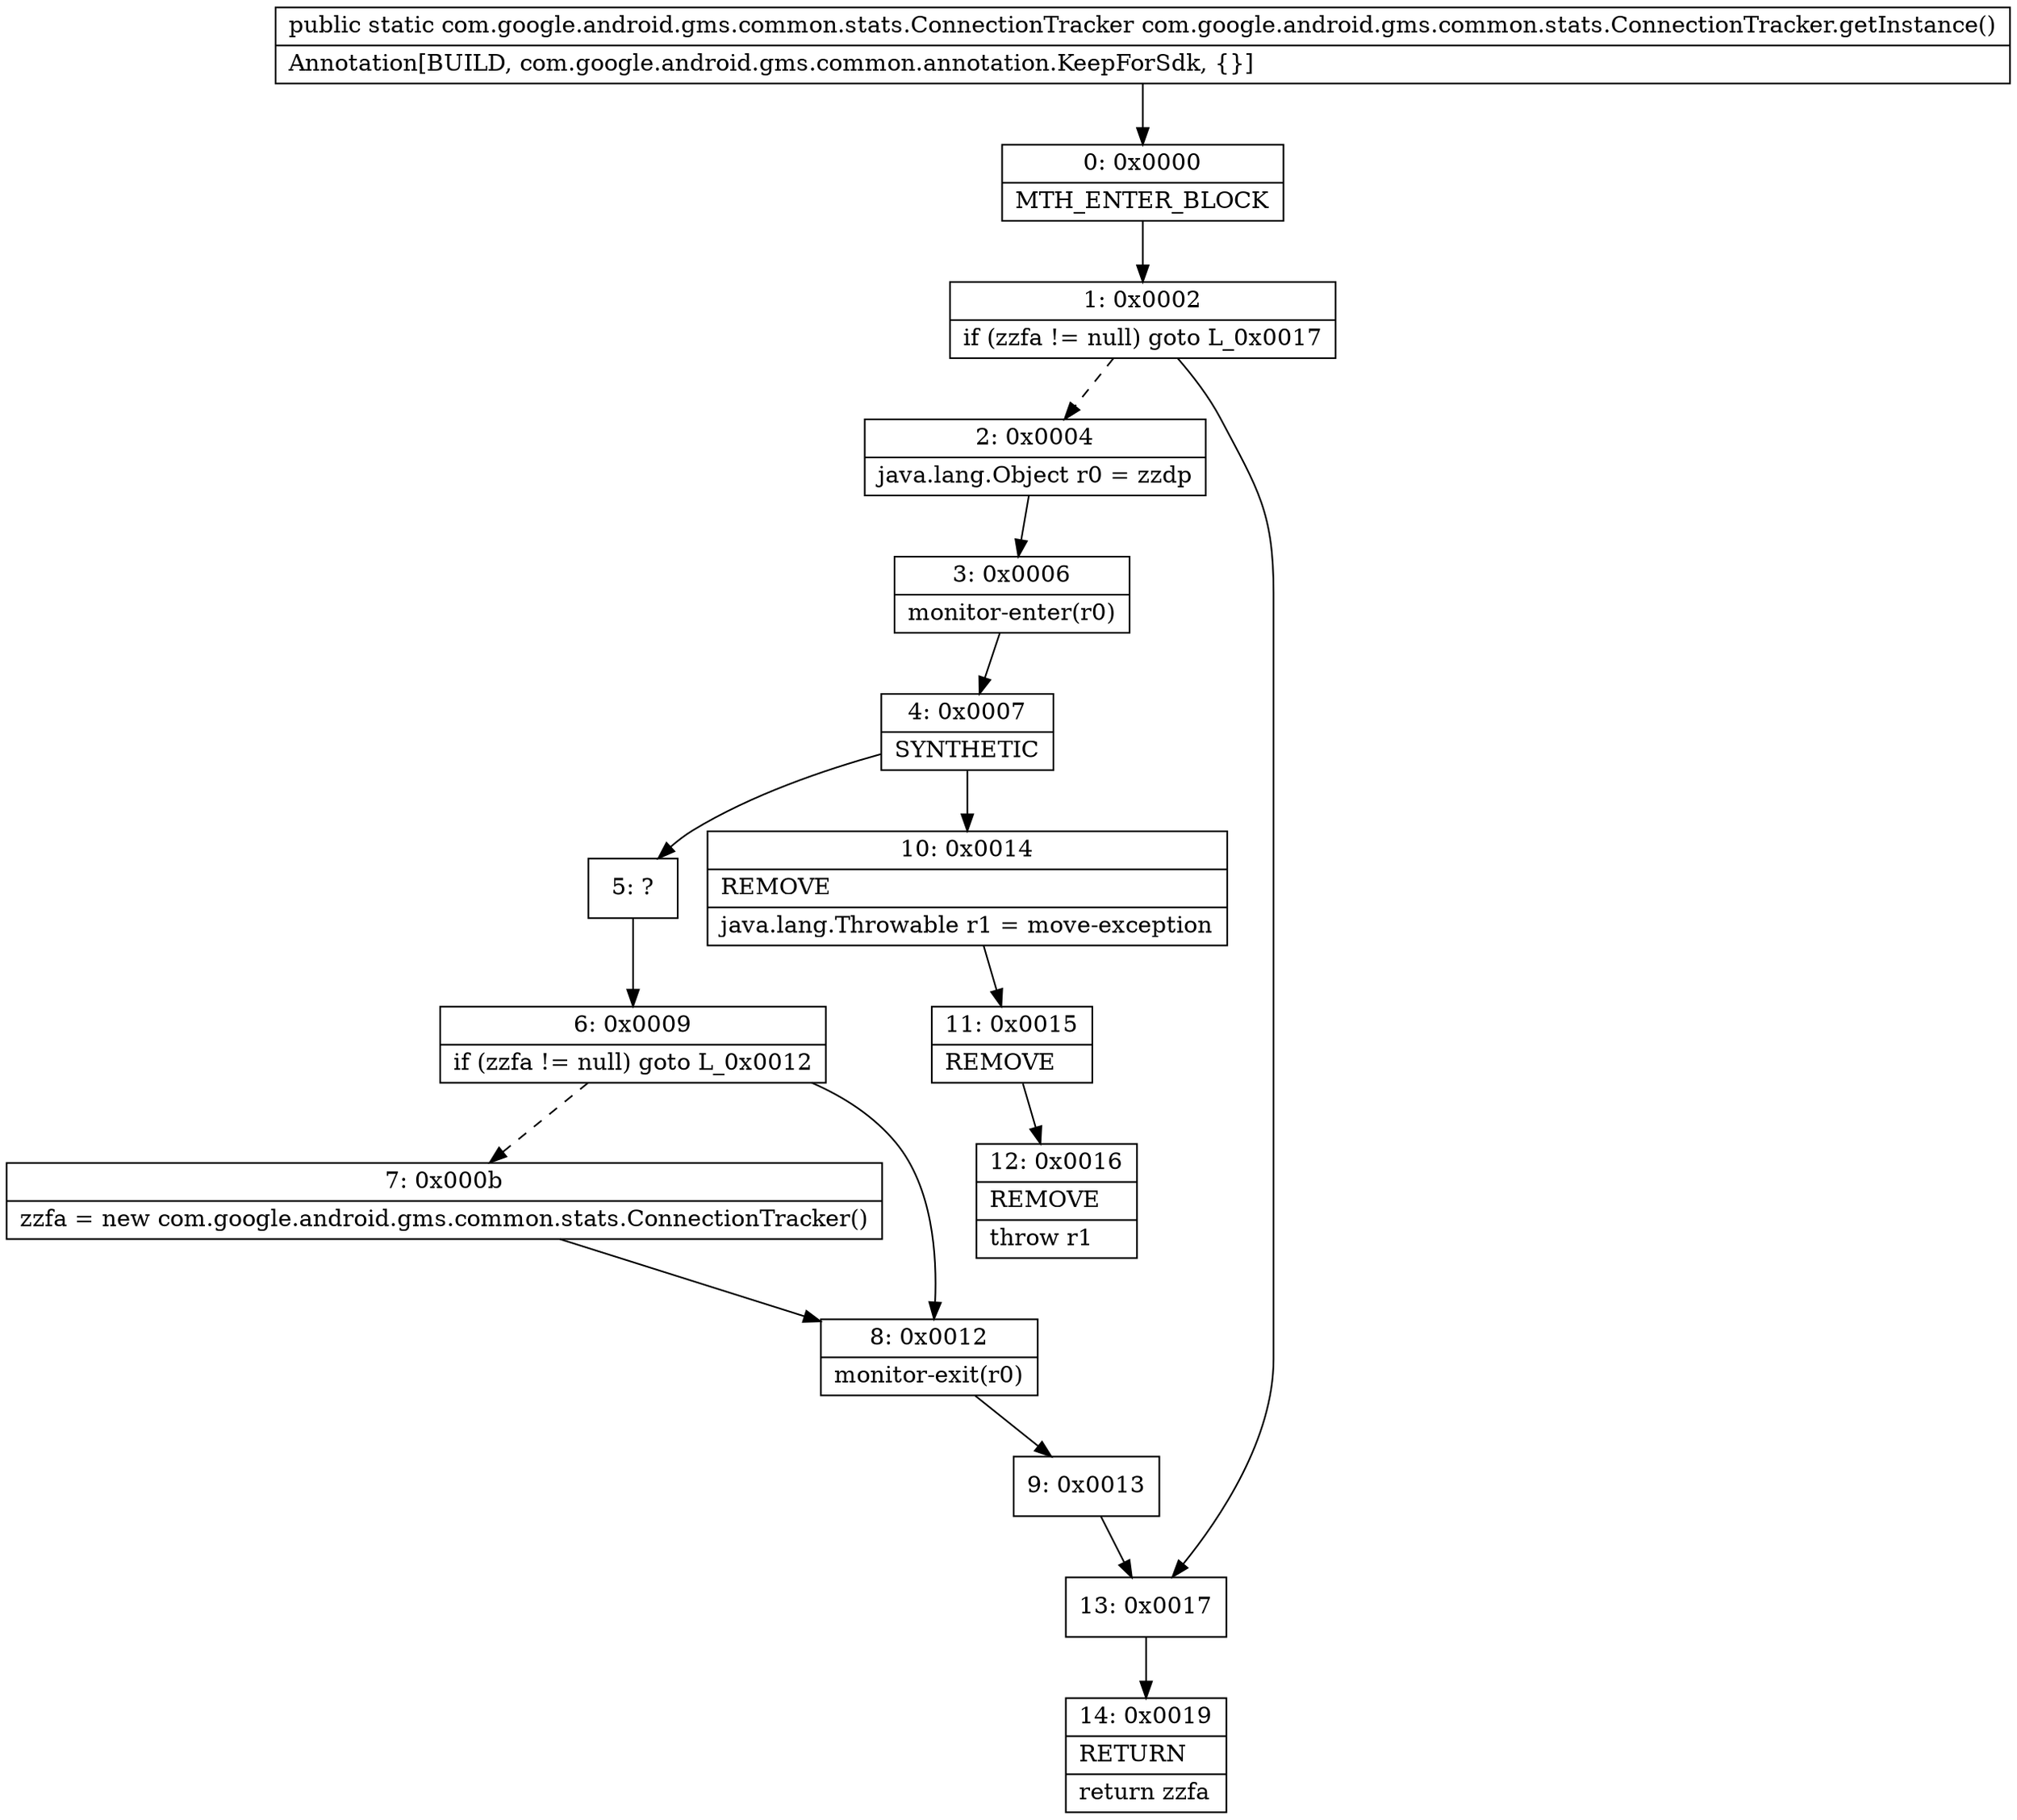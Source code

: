 digraph "CFG forcom.google.android.gms.common.stats.ConnectionTracker.getInstance()Lcom\/google\/android\/gms\/common\/stats\/ConnectionTracker;" {
Node_0 [shape=record,label="{0\:\ 0x0000|MTH_ENTER_BLOCK\l}"];
Node_1 [shape=record,label="{1\:\ 0x0002|if (zzfa != null) goto L_0x0017\l}"];
Node_2 [shape=record,label="{2\:\ 0x0004|java.lang.Object r0 = zzdp\l}"];
Node_3 [shape=record,label="{3\:\ 0x0006|monitor\-enter(r0)\l}"];
Node_4 [shape=record,label="{4\:\ 0x0007|SYNTHETIC\l}"];
Node_5 [shape=record,label="{5\:\ ?}"];
Node_6 [shape=record,label="{6\:\ 0x0009|if (zzfa != null) goto L_0x0012\l}"];
Node_7 [shape=record,label="{7\:\ 0x000b|zzfa = new com.google.android.gms.common.stats.ConnectionTracker()\l}"];
Node_8 [shape=record,label="{8\:\ 0x0012|monitor\-exit(r0)\l}"];
Node_9 [shape=record,label="{9\:\ 0x0013}"];
Node_10 [shape=record,label="{10\:\ 0x0014|REMOVE\l|java.lang.Throwable r1 = move\-exception\l}"];
Node_11 [shape=record,label="{11\:\ 0x0015|REMOVE\l}"];
Node_12 [shape=record,label="{12\:\ 0x0016|REMOVE\l|throw r1\l}"];
Node_13 [shape=record,label="{13\:\ 0x0017}"];
Node_14 [shape=record,label="{14\:\ 0x0019|RETURN\l|return zzfa\l}"];
MethodNode[shape=record,label="{public static com.google.android.gms.common.stats.ConnectionTracker com.google.android.gms.common.stats.ConnectionTracker.getInstance()  | Annotation[BUILD, com.google.android.gms.common.annotation.KeepForSdk, \{\}]\l}"];
MethodNode -> Node_0;
Node_0 -> Node_1;
Node_1 -> Node_2[style=dashed];
Node_1 -> Node_13;
Node_2 -> Node_3;
Node_3 -> Node_4;
Node_4 -> Node_5;
Node_4 -> Node_10;
Node_5 -> Node_6;
Node_6 -> Node_7[style=dashed];
Node_6 -> Node_8;
Node_7 -> Node_8;
Node_8 -> Node_9;
Node_9 -> Node_13;
Node_10 -> Node_11;
Node_11 -> Node_12;
Node_13 -> Node_14;
}

